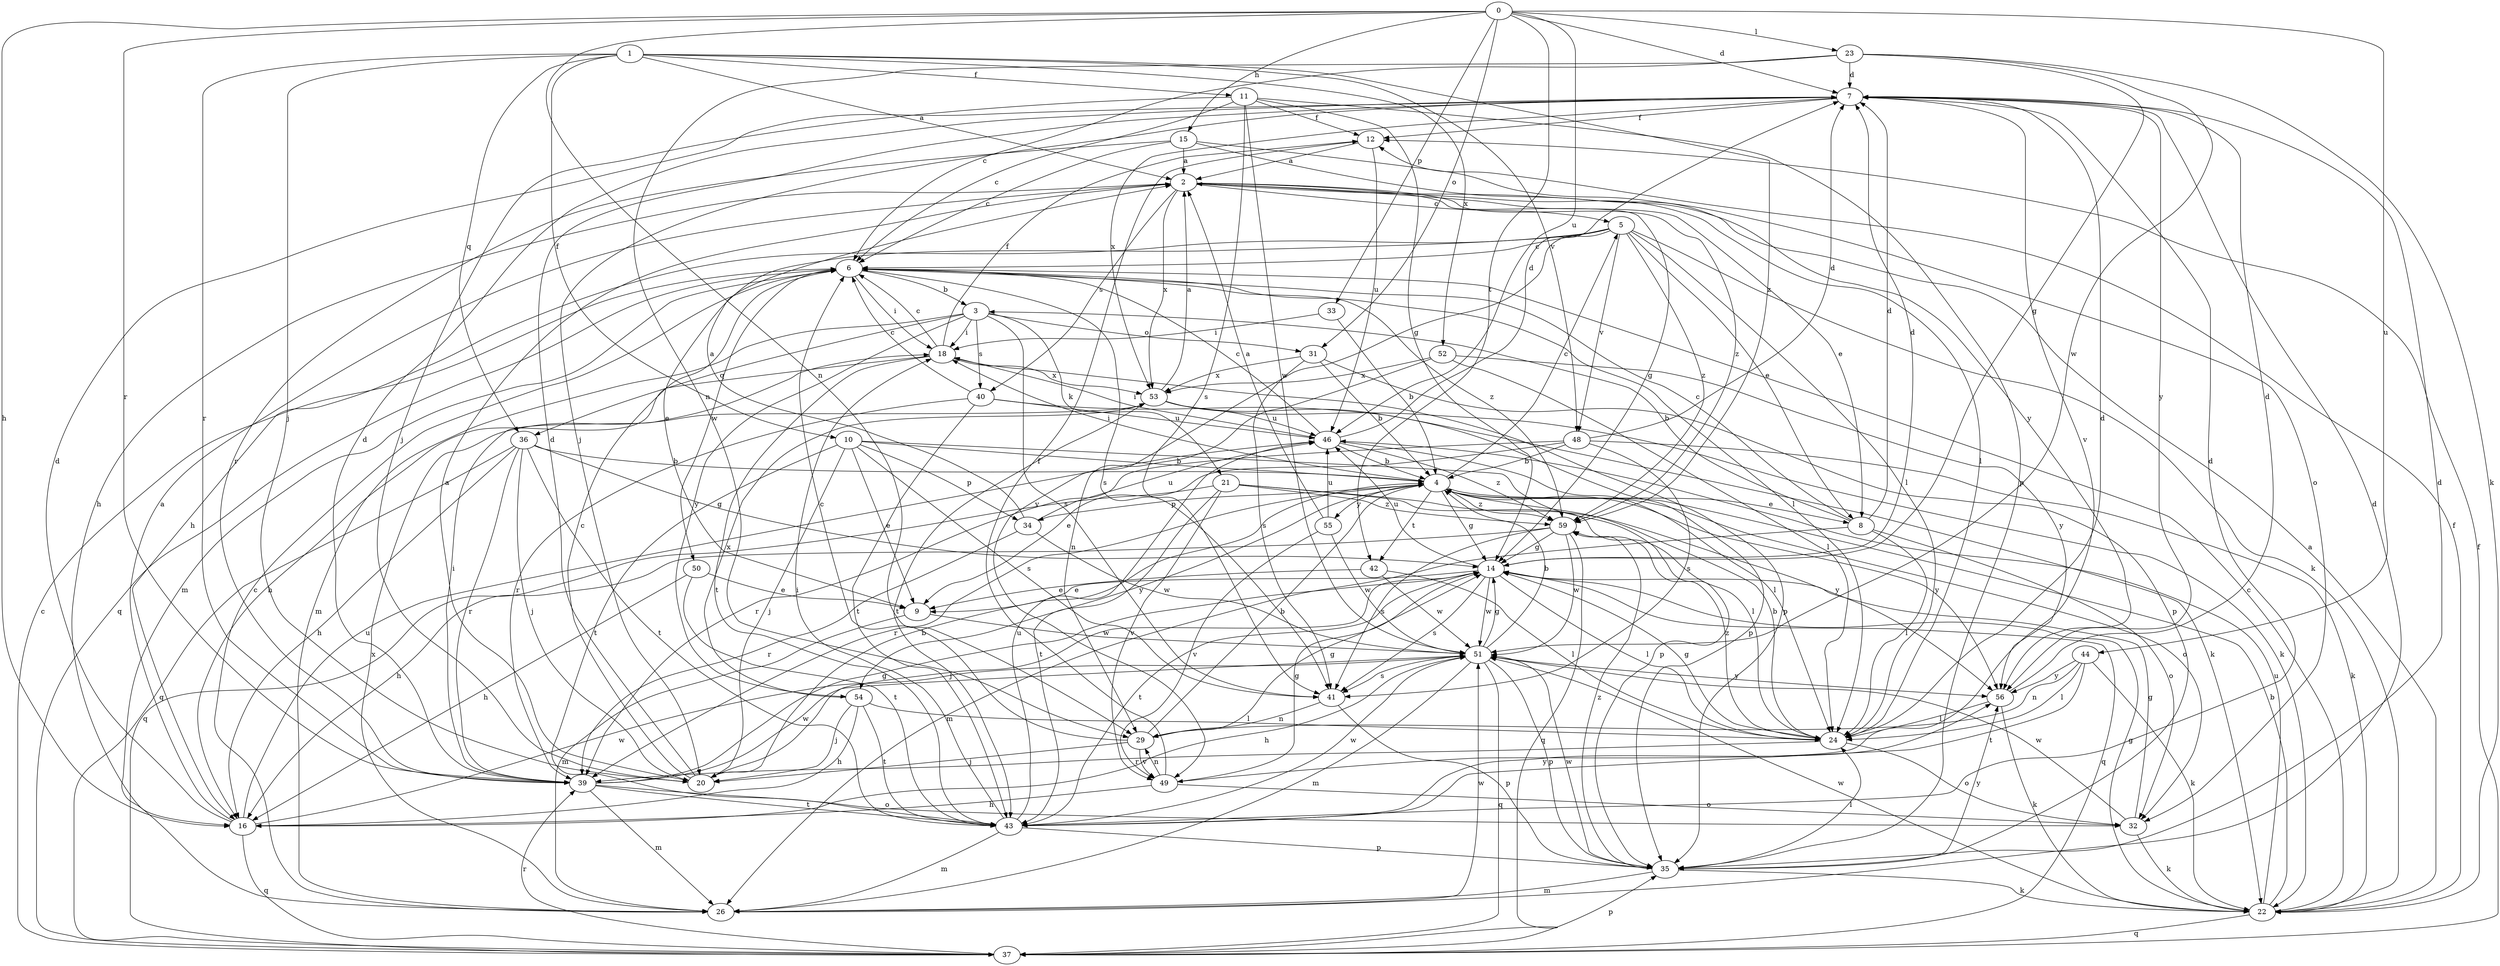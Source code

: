 strict digraph  {
0;
1;
2;
3;
4;
5;
6;
7;
8;
9;
10;
11;
12;
14;
15;
16;
18;
20;
21;
22;
23;
24;
26;
29;
31;
32;
33;
34;
35;
36;
37;
39;
40;
41;
42;
43;
44;
46;
48;
49;
50;
51;
52;
53;
54;
55;
56;
59;
0 -> 7  [label=d];
0 -> 15  [label=h];
0 -> 16  [label=h];
0 -> 23  [label=l];
0 -> 29  [label=n];
0 -> 31  [label=o];
0 -> 33  [label=p];
0 -> 39  [label=r];
0 -> 42  [label=t];
0 -> 44  [label=u];
0 -> 46  [label=u];
1 -> 2  [label=a];
1 -> 10  [label=f];
1 -> 11  [label=f];
1 -> 20  [label=j];
1 -> 36  [label=q];
1 -> 39  [label=r];
1 -> 48  [label=v];
1 -> 52  [label=x];
1 -> 59  [label=z];
2 -> 5  [label=c];
2 -> 8  [label=e];
2 -> 14  [label=g];
2 -> 16  [label=h];
2 -> 24  [label=l];
2 -> 40  [label=s];
2 -> 53  [label=x];
2 -> 59  [label=z];
3 -> 18  [label=i];
3 -> 21  [label=k];
3 -> 26  [label=m];
3 -> 31  [label=o];
3 -> 36  [label=q];
3 -> 40  [label=s];
3 -> 41  [label=s];
3 -> 54  [label=y];
4 -> 5  [label=c];
4 -> 8  [label=e];
4 -> 14  [label=g];
4 -> 18  [label=i];
4 -> 32  [label=o];
4 -> 34  [label=p];
4 -> 39  [label=r];
4 -> 42  [label=t];
4 -> 54  [label=y];
4 -> 55  [label=y];
4 -> 56  [label=y];
4 -> 59  [label=z];
5 -> 6  [label=c];
5 -> 8  [label=e];
5 -> 9  [label=e];
5 -> 16  [label=h];
5 -> 22  [label=k];
5 -> 24  [label=l];
5 -> 48  [label=v];
5 -> 49  [label=v];
5 -> 59  [label=z];
6 -> 3  [label=b];
6 -> 18  [label=i];
6 -> 24  [label=l];
6 -> 26  [label=m];
6 -> 37  [label=q];
6 -> 41  [label=s];
6 -> 50  [label=w];
6 -> 59  [label=z];
7 -> 12  [label=f];
7 -> 20  [label=j];
7 -> 49  [label=v];
7 -> 53  [label=x];
7 -> 56  [label=y];
8 -> 3  [label=b];
8 -> 6  [label=c];
8 -> 7  [label=d];
8 -> 24  [label=l];
8 -> 26  [label=m];
8 -> 32  [label=o];
9 -> 26  [label=m];
9 -> 51  [label=w];
10 -> 4  [label=b];
10 -> 9  [label=e];
10 -> 20  [label=j];
10 -> 34  [label=p];
10 -> 35  [label=p];
10 -> 41  [label=s];
10 -> 43  [label=t];
11 -> 6  [label=c];
11 -> 12  [label=f];
11 -> 14  [label=g];
11 -> 20  [label=j];
11 -> 35  [label=p];
11 -> 41  [label=s];
11 -> 51  [label=w];
12 -> 2  [label=a];
12 -> 46  [label=u];
14 -> 7  [label=d];
14 -> 9  [label=e];
14 -> 20  [label=j];
14 -> 24  [label=l];
14 -> 37  [label=q];
14 -> 41  [label=s];
14 -> 43  [label=t];
14 -> 46  [label=u];
14 -> 51  [label=w];
15 -> 2  [label=a];
15 -> 6  [label=c];
15 -> 32  [label=o];
15 -> 39  [label=r];
15 -> 56  [label=y];
16 -> 2  [label=a];
16 -> 7  [label=d];
16 -> 37  [label=q];
16 -> 46  [label=u];
16 -> 51  [label=w];
18 -> 6  [label=c];
18 -> 12  [label=f];
18 -> 16  [label=h];
18 -> 35  [label=p];
18 -> 43  [label=t];
18 -> 53  [label=x];
20 -> 2  [label=a];
20 -> 4  [label=b];
20 -> 6  [label=c];
20 -> 7  [label=d];
21 -> 24  [label=l];
21 -> 37  [label=q];
21 -> 43  [label=t];
21 -> 49  [label=v];
21 -> 56  [label=y];
21 -> 59  [label=z];
22 -> 2  [label=a];
22 -> 4  [label=b];
22 -> 6  [label=c];
22 -> 12  [label=f];
22 -> 14  [label=g];
22 -> 37  [label=q];
22 -> 46  [label=u];
22 -> 51  [label=w];
23 -> 6  [label=c];
23 -> 7  [label=d];
23 -> 14  [label=g];
23 -> 22  [label=k];
23 -> 29  [label=n];
23 -> 51  [label=w];
24 -> 4  [label=b];
24 -> 7  [label=d];
24 -> 14  [label=g];
24 -> 32  [label=o];
24 -> 39  [label=r];
24 -> 59  [label=z];
26 -> 6  [label=c];
26 -> 7  [label=d];
26 -> 51  [label=w];
26 -> 53  [label=x];
29 -> 4  [label=b];
29 -> 6  [label=c];
29 -> 14  [label=g];
29 -> 20  [label=j];
29 -> 49  [label=v];
31 -> 4  [label=b];
31 -> 35  [label=p];
31 -> 41  [label=s];
31 -> 53  [label=x];
32 -> 14  [label=g];
32 -> 22  [label=k];
32 -> 51  [label=w];
33 -> 4  [label=b];
33 -> 18  [label=i];
34 -> 2  [label=a];
34 -> 39  [label=r];
34 -> 46  [label=u];
34 -> 51  [label=w];
35 -> 7  [label=d];
35 -> 22  [label=k];
35 -> 24  [label=l];
35 -> 26  [label=m];
35 -> 51  [label=w];
35 -> 56  [label=y];
35 -> 59  [label=z];
36 -> 4  [label=b];
36 -> 14  [label=g];
36 -> 16  [label=h];
36 -> 20  [label=j];
36 -> 37  [label=q];
36 -> 39  [label=r];
36 -> 43  [label=t];
37 -> 6  [label=c];
37 -> 12  [label=f];
37 -> 35  [label=p];
37 -> 39  [label=r];
39 -> 7  [label=d];
39 -> 14  [label=g];
39 -> 18  [label=i];
39 -> 26  [label=m];
39 -> 32  [label=o];
39 -> 43  [label=t];
39 -> 51  [label=w];
40 -> 6  [label=c];
40 -> 22  [label=k];
40 -> 39  [label=r];
40 -> 43  [label=t];
40 -> 46  [label=u];
41 -> 29  [label=n];
41 -> 35  [label=p];
42 -> 9  [label=e];
42 -> 24  [label=l];
42 -> 51  [label=w];
43 -> 7  [label=d];
43 -> 18  [label=i];
43 -> 26  [label=m];
43 -> 35  [label=p];
43 -> 46  [label=u];
43 -> 51  [label=w];
43 -> 56  [label=y];
44 -> 22  [label=k];
44 -> 24  [label=l];
44 -> 29  [label=n];
44 -> 43  [label=t];
44 -> 56  [label=y];
46 -> 4  [label=b];
46 -> 6  [label=c];
46 -> 7  [label=d];
46 -> 18  [label=i];
46 -> 24  [label=l];
46 -> 59  [label=z];
48 -> 4  [label=b];
48 -> 7  [label=d];
48 -> 9  [label=e];
48 -> 22  [label=k];
48 -> 39  [label=r];
48 -> 41  [label=s];
49 -> 12  [label=f];
49 -> 14  [label=g];
49 -> 16  [label=h];
49 -> 29  [label=n];
49 -> 32  [label=o];
50 -> 9  [label=e];
50 -> 16  [label=h];
50 -> 43  [label=t];
51 -> 4  [label=b];
51 -> 14  [label=g];
51 -> 16  [label=h];
51 -> 26  [label=m];
51 -> 35  [label=p];
51 -> 37  [label=q];
51 -> 41  [label=s];
51 -> 56  [label=y];
52 -> 24  [label=l];
52 -> 29  [label=n];
52 -> 53  [label=x];
52 -> 56  [label=y];
53 -> 2  [label=a];
53 -> 22  [label=k];
53 -> 35  [label=p];
53 -> 43  [label=t];
53 -> 46  [label=u];
54 -> 16  [label=h];
54 -> 20  [label=j];
54 -> 24  [label=l];
54 -> 43  [label=t];
54 -> 53  [label=x];
55 -> 2  [label=a];
55 -> 46  [label=u];
55 -> 49  [label=v];
55 -> 51  [label=w];
56 -> 7  [label=d];
56 -> 22  [label=k];
56 -> 24  [label=l];
59 -> 14  [label=g];
59 -> 16  [label=h];
59 -> 37  [label=q];
59 -> 41  [label=s];
59 -> 51  [label=w];
}
